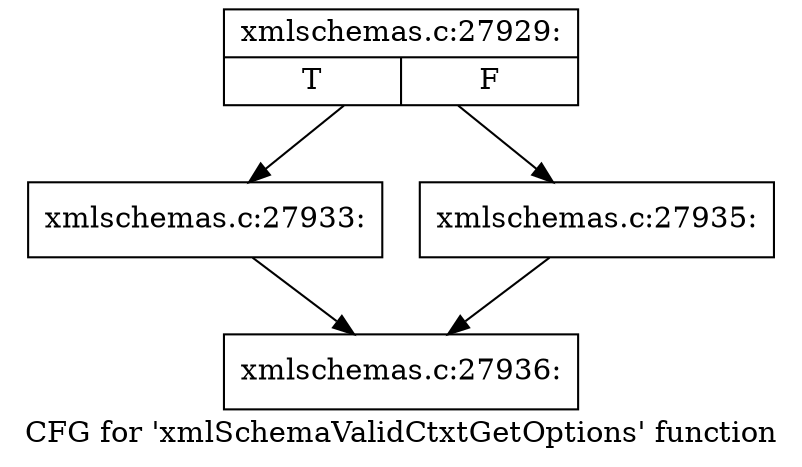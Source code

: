digraph "CFG for 'xmlSchemaValidCtxtGetOptions' function" {
	label="CFG for 'xmlSchemaValidCtxtGetOptions' function";

	Node0x55d025d23970 [shape=record,label="{xmlschemas.c:27929:|{<s0>T|<s1>F}}"];
	Node0x55d025d23970 -> Node0x55d025d263e0;
	Node0x55d025d23970 -> Node0x55d025d26fd0;
	Node0x55d025d263e0 [shape=record,label="{xmlschemas.c:27933:}"];
	Node0x55d025d263e0 -> Node0x55d025d268f0;
	Node0x55d025d26fd0 [shape=record,label="{xmlschemas.c:27935:}"];
	Node0x55d025d26fd0 -> Node0x55d025d268f0;
	Node0x55d025d268f0 [shape=record,label="{xmlschemas.c:27936:}"];
}
